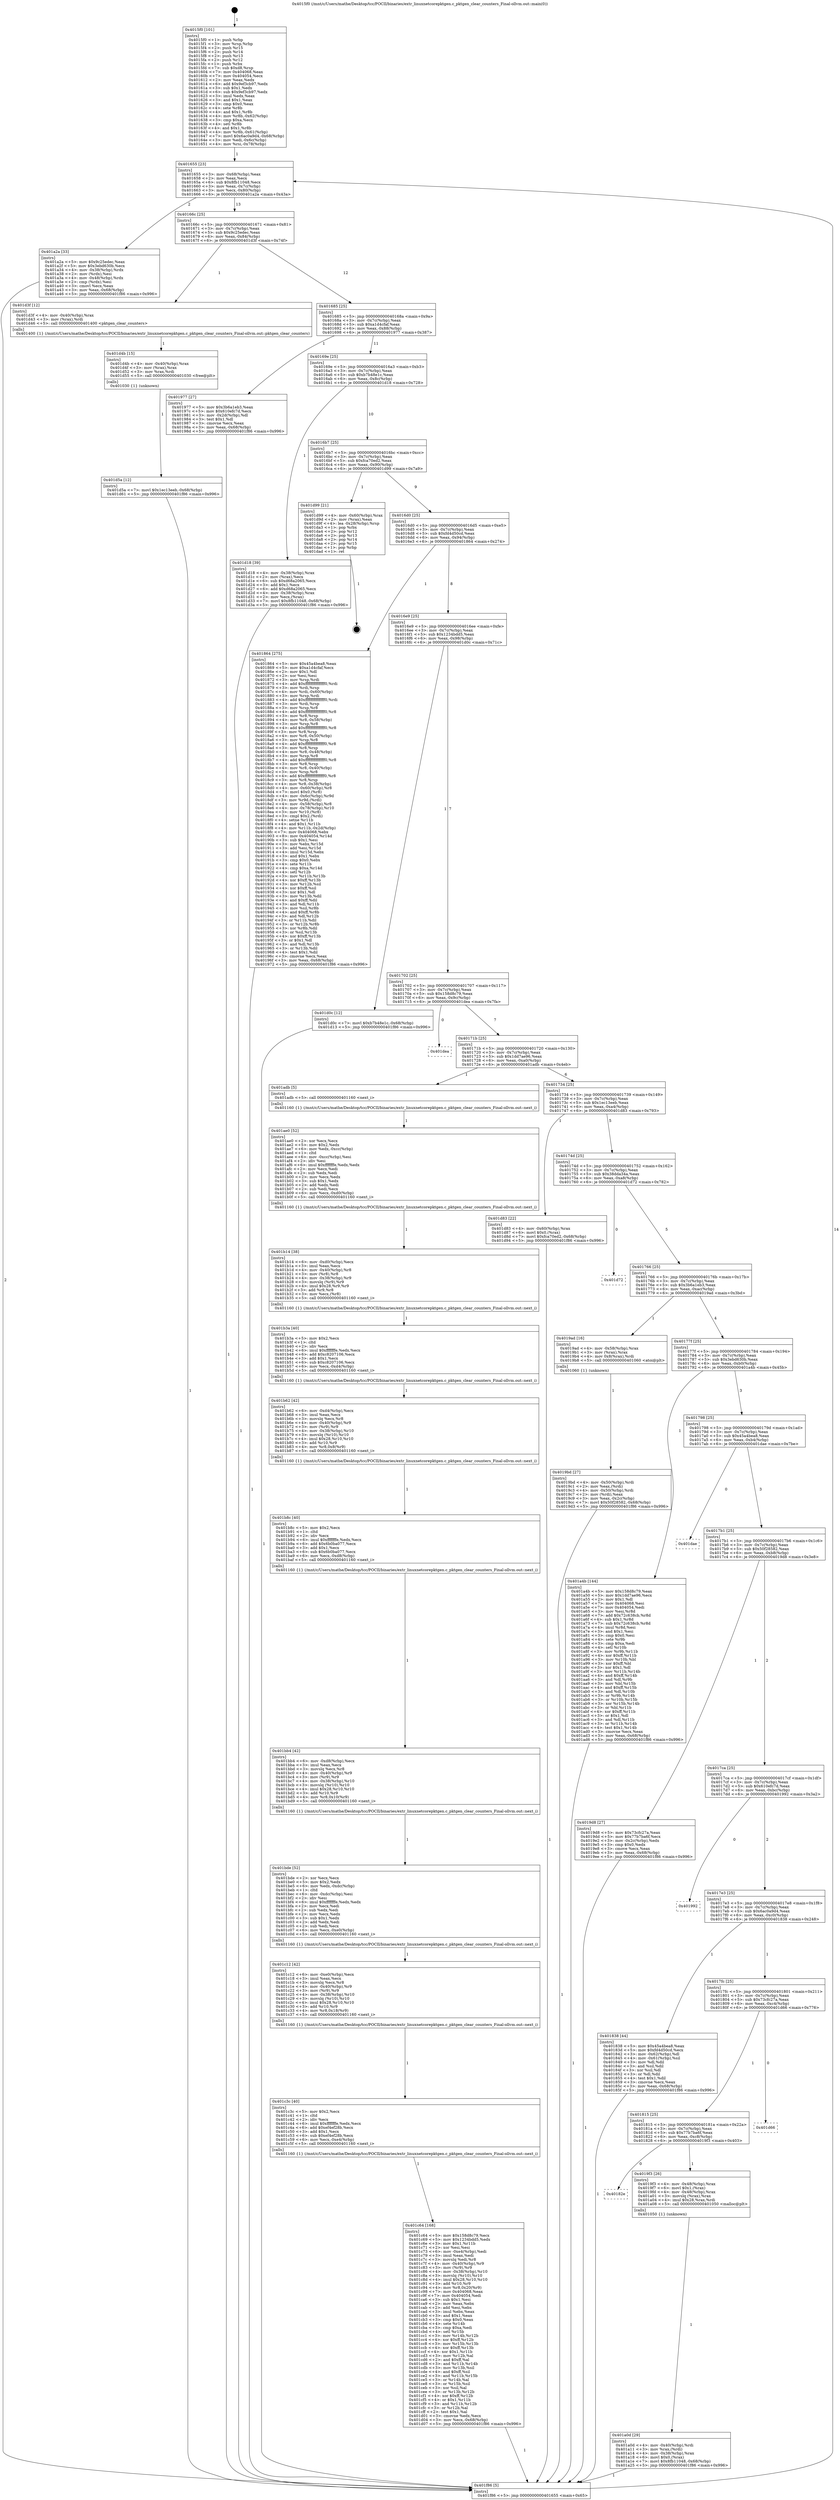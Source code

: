 digraph "0x4015f0" {
  label = "0x4015f0 (/mnt/c/Users/mathe/Desktop/tcc/POCII/binaries/extr_linuxnetcorepktgen.c_pktgen_clear_counters_Final-ollvm.out::main(0))"
  labelloc = "t"
  node[shape=record]

  Entry [label="",width=0.3,height=0.3,shape=circle,fillcolor=black,style=filled]
  "0x401655" [label="{
     0x401655 [23]\l
     | [instrs]\l
     &nbsp;&nbsp;0x401655 \<+3\>: mov -0x68(%rbp),%eax\l
     &nbsp;&nbsp;0x401658 \<+2\>: mov %eax,%ecx\l
     &nbsp;&nbsp;0x40165a \<+6\>: sub $0x8fb11048,%ecx\l
     &nbsp;&nbsp;0x401660 \<+3\>: mov %eax,-0x7c(%rbp)\l
     &nbsp;&nbsp;0x401663 \<+3\>: mov %ecx,-0x80(%rbp)\l
     &nbsp;&nbsp;0x401666 \<+6\>: je 0000000000401a2a \<main+0x43a\>\l
  }"]
  "0x401a2a" [label="{
     0x401a2a [33]\l
     | [instrs]\l
     &nbsp;&nbsp;0x401a2a \<+5\>: mov $0x9c25edec,%eax\l
     &nbsp;&nbsp;0x401a2f \<+5\>: mov $0x3ebd630b,%ecx\l
     &nbsp;&nbsp;0x401a34 \<+4\>: mov -0x38(%rbp),%rdx\l
     &nbsp;&nbsp;0x401a38 \<+2\>: mov (%rdx),%esi\l
     &nbsp;&nbsp;0x401a3a \<+4\>: mov -0x48(%rbp),%rdx\l
     &nbsp;&nbsp;0x401a3e \<+2\>: cmp (%rdx),%esi\l
     &nbsp;&nbsp;0x401a40 \<+3\>: cmovl %ecx,%eax\l
     &nbsp;&nbsp;0x401a43 \<+3\>: mov %eax,-0x68(%rbp)\l
     &nbsp;&nbsp;0x401a46 \<+5\>: jmp 0000000000401f86 \<main+0x996\>\l
  }"]
  "0x40166c" [label="{
     0x40166c [25]\l
     | [instrs]\l
     &nbsp;&nbsp;0x40166c \<+5\>: jmp 0000000000401671 \<main+0x81\>\l
     &nbsp;&nbsp;0x401671 \<+3\>: mov -0x7c(%rbp),%eax\l
     &nbsp;&nbsp;0x401674 \<+5\>: sub $0x9c25edec,%eax\l
     &nbsp;&nbsp;0x401679 \<+6\>: mov %eax,-0x84(%rbp)\l
     &nbsp;&nbsp;0x40167f \<+6\>: je 0000000000401d3f \<main+0x74f\>\l
  }"]
  Exit [label="",width=0.3,height=0.3,shape=circle,fillcolor=black,style=filled,peripheries=2]
  "0x401d3f" [label="{
     0x401d3f [12]\l
     | [instrs]\l
     &nbsp;&nbsp;0x401d3f \<+4\>: mov -0x40(%rbp),%rax\l
     &nbsp;&nbsp;0x401d43 \<+3\>: mov (%rax),%rdi\l
     &nbsp;&nbsp;0x401d46 \<+5\>: call 0000000000401400 \<pktgen_clear_counters\>\l
     | [calls]\l
     &nbsp;&nbsp;0x401400 \{1\} (/mnt/c/Users/mathe/Desktop/tcc/POCII/binaries/extr_linuxnetcorepktgen.c_pktgen_clear_counters_Final-ollvm.out::pktgen_clear_counters)\l
  }"]
  "0x401685" [label="{
     0x401685 [25]\l
     | [instrs]\l
     &nbsp;&nbsp;0x401685 \<+5\>: jmp 000000000040168a \<main+0x9a\>\l
     &nbsp;&nbsp;0x40168a \<+3\>: mov -0x7c(%rbp),%eax\l
     &nbsp;&nbsp;0x40168d \<+5\>: sub $0xa1d4cfaf,%eax\l
     &nbsp;&nbsp;0x401692 \<+6\>: mov %eax,-0x88(%rbp)\l
     &nbsp;&nbsp;0x401698 \<+6\>: je 0000000000401977 \<main+0x387\>\l
  }"]
  "0x401d5a" [label="{
     0x401d5a [12]\l
     | [instrs]\l
     &nbsp;&nbsp;0x401d5a \<+7\>: movl $0x1ec13eeb,-0x68(%rbp)\l
     &nbsp;&nbsp;0x401d61 \<+5\>: jmp 0000000000401f86 \<main+0x996\>\l
  }"]
  "0x401977" [label="{
     0x401977 [27]\l
     | [instrs]\l
     &nbsp;&nbsp;0x401977 \<+5\>: mov $0x3b6a1eb3,%eax\l
     &nbsp;&nbsp;0x40197c \<+5\>: mov $0x610efc7d,%ecx\l
     &nbsp;&nbsp;0x401981 \<+3\>: mov -0x2d(%rbp),%dl\l
     &nbsp;&nbsp;0x401984 \<+3\>: test $0x1,%dl\l
     &nbsp;&nbsp;0x401987 \<+3\>: cmovne %ecx,%eax\l
     &nbsp;&nbsp;0x40198a \<+3\>: mov %eax,-0x68(%rbp)\l
     &nbsp;&nbsp;0x40198d \<+5\>: jmp 0000000000401f86 \<main+0x996\>\l
  }"]
  "0x40169e" [label="{
     0x40169e [25]\l
     | [instrs]\l
     &nbsp;&nbsp;0x40169e \<+5\>: jmp 00000000004016a3 \<main+0xb3\>\l
     &nbsp;&nbsp;0x4016a3 \<+3\>: mov -0x7c(%rbp),%eax\l
     &nbsp;&nbsp;0x4016a6 \<+5\>: sub $0xb7b48e1c,%eax\l
     &nbsp;&nbsp;0x4016ab \<+6\>: mov %eax,-0x8c(%rbp)\l
     &nbsp;&nbsp;0x4016b1 \<+6\>: je 0000000000401d18 \<main+0x728\>\l
  }"]
  "0x401d4b" [label="{
     0x401d4b [15]\l
     | [instrs]\l
     &nbsp;&nbsp;0x401d4b \<+4\>: mov -0x40(%rbp),%rax\l
     &nbsp;&nbsp;0x401d4f \<+3\>: mov (%rax),%rax\l
     &nbsp;&nbsp;0x401d52 \<+3\>: mov %rax,%rdi\l
     &nbsp;&nbsp;0x401d55 \<+5\>: call 0000000000401030 \<free@plt\>\l
     | [calls]\l
     &nbsp;&nbsp;0x401030 \{1\} (unknown)\l
  }"]
  "0x401d18" [label="{
     0x401d18 [39]\l
     | [instrs]\l
     &nbsp;&nbsp;0x401d18 \<+4\>: mov -0x38(%rbp),%rax\l
     &nbsp;&nbsp;0x401d1c \<+2\>: mov (%rax),%ecx\l
     &nbsp;&nbsp;0x401d1e \<+6\>: sub $0xd68a2065,%ecx\l
     &nbsp;&nbsp;0x401d24 \<+3\>: add $0x1,%ecx\l
     &nbsp;&nbsp;0x401d27 \<+6\>: add $0xd68a2065,%ecx\l
     &nbsp;&nbsp;0x401d2d \<+4\>: mov -0x38(%rbp),%rax\l
     &nbsp;&nbsp;0x401d31 \<+2\>: mov %ecx,(%rax)\l
     &nbsp;&nbsp;0x401d33 \<+7\>: movl $0x8fb11048,-0x68(%rbp)\l
     &nbsp;&nbsp;0x401d3a \<+5\>: jmp 0000000000401f86 \<main+0x996\>\l
  }"]
  "0x4016b7" [label="{
     0x4016b7 [25]\l
     | [instrs]\l
     &nbsp;&nbsp;0x4016b7 \<+5\>: jmp 00000000004016bc \<main+0xcc\>\l
     &nbsp;&nbsp;0x4016bc \<+3\>: mov -0x7c(%rbp),%eax\l
     &nbsp;&nbsp;0x4016bf \<+5\>: sub $0xfca70ed2,%eax\l
     &nbsp;&nbsp;0x4016c4 \<+6\>: mov %eax,-0x90(%rbp)\l
     &nbsp;&nbsp;0x4016ca \<+6\>: je 0000000000401d99 \<main+0x7a9\>\l
  }"]
  "0x401c64" [label="{
     0x401c64 [168]\l
     | [instrs]\l
     &nbsp;&nbsp;0x401c64 \<+5\>: mov $0x158d8c79,%ecx\l
     &nbsp;&nbsp;0x401c69 \<+5\>: mov $0x1234bdd5,%edx\l
     &nbsp;&nbsp;0x401c6e \<+3\>: mov $0x1,%r11b\l
     &nbsp;&nbsp;0x401c71 \<+2\>: xor %esi,%esi\l
     &nbsp;&nbsp;0x401c73 \<+6\>: mov -0xe4(%rbp),%edi\l
     &nbsp;&nbsp;0x401c79 \<+3\>: imul %eax,%edi\l
     &nbsp;&nbsp;0x401c7c \<+3\>: movslq %edi,%r8\l
     &nbsp;&nbsp;0x401c7f \<+4\>: mov -0x40(%rbp),%r9\l
     &nbsp;&nbsp;0x401c83 \<+3\>: mov (%r9),%r9\l
     &nbsp;&nbsp;0x401c86 \<+4\>: mov -0x38(%rbp),%r10\l
     &nbsp;&nbsp;0x401c8a \<+3\>: movslq (%r10),%r10\l
     &nbsp;&nbsp;0x401c8d \<+4\>: imul $0x28,%r10,%r10\l
     &nbsp;&nbsp;0x401c91 \<+3\>: add %r10,%r9\l
     &nbsp;&nbsp;0x401c94 \<+4\>: mov %r8,0x20(%r9)\l
     &nbsp;&nbsp;0x401c98 \<+7\>: mov 0x404068,%eax\l
     &nbsp;&nbsp;0x401c9f \<+7\>: mov 0x404054,%edi\l
     &nbsp;&nbsp;0x401ca6 \<+3\>: sub $0x1,%esi\l
     &nbsp;&nbsp;0x401ca9 \<+2\>: mov %eax,%ebx\l
     &nbsp;&nbsp;0x401cab \<+2\>: add %esi,%ebx\l
     &nbsp;&nbsp;0x401cad \<+3\>: imul %ebx,%eax\l
     &nbsp;&nbsp;0x401cb0 \<+3\>: and $0x1,%eax\l
     &nbsp;&nbsp;0x401cb3 \<+3\>: cmp $0x0,%eax\l
     &nbsp;&nbsp;0x401cb6 \<+4\>: sete %r14b\l
     &nbsp;&nbsp;0x401cba \<+3\>: cmp $0xa,%edi\l
     &nbsp;&nbsp;0x401cbd \<+4\>: setl %r15b\l
     &nbsp;&nbsp;0x401cc1 \<+3\>: mov %r14b,%r12b\l
     &nbsp;&nbsp;0x401cc4 \<+4\>: xor $0xff,%r12b\l
     &nbsp;&nbsp;0x401cc8 \<+3\>: mov %r15b,%r13b\l
     &nbsp;&nbsp;0x401ccb \<+4\>: xor $0xff,%r13b\l
     &nbsp;&nbsp;0x401ccf \<+4\>: xor $0x1,%r11b\l
     &nbsp;&nbsp;0x401cd3 \<+3\>: mov %r12b,%al\l
     &nbsp;&nbsp;0x401cd6 \<+2\>: and $0xff,%al\l
     &nbsp;&nbsp;0x401cd8 \<+3\>: and %r11b,%r14b\l
     &nbsp;&nbsp;0x401cdb \<+3\>: mov %r13b,%sil\l
     &nbsp;&nbsp;0x401cde \<+4\>: and $0xff,%sil\l
     &nbsp;&nbsp;0x401ce2 \<+3\>: and %r11b,%r15b\l
     &nbsp;&nbsp;0x401ce5 \<+3\>: or %r14b,%al\l
     &nbsp;&nbsp;0x401ce8 \<+3\>: or %r15b,%sil\l
     &nbsp;&nbsp;0x401ceb \<+3\>: xor %sil,%al\l
     &nbsp;&nbsp;0x401cee \<+3\>: or %r13b,%r12b\l
     &nbsp;&nbsp;0x401cf1 \<+4\>: xor $0xff,%r12b\l
     &nbsp;&nbsp;0x401cf5 \<+4\>: or $0x1,%r11b\l
     &nbsp;&nbsp;0x401cf9 \<+3\>: and %r11b,%r12b\l
     &nbsp;&nbsp;0x401cfc \<+3\>: or %r12b,%al\l
     &nbsp;&nbsp;0x401cff \<+2\>: test $0x1,%al\l
     &nbsp;&nbsp;0x401d01 \<+3\>: cmovne %edx,%ecx\l
     &nbsp;&nbsp;0x401d04 \<+3\>: mov %ecx,-0x68(%rbp)\l
     &nbsp;&nbsp;0x401d07 \<+5\>: jmp 0000000000401f86 \<main+0x996\>\l
  }"]
  "0x401d99" [label="{
     0x401d99 [21]\l
     | [instrs]\l
     &nbsp;&nbsp;0x401d99 \<+4\>: mov -0x60(%rbp),%rax\l
     &nbsp;&nbsp;0x401d9d \<+2\>: mov (%rax),%eax\l
     &nbsp;&nbsp;0x401d9f \<+4\>: lea -0x28(%rbp),%rsp\l
     &nbsp;&nbsp;0x401da3 \<+1\>: pop %rbx\l
     &nbsp;&nbsp;0x401da4 \<+2\>: pop %r12\l
     &nbsp;&nbsp;0x401da6 \<+2\>: pop %r13\l
     &nbsp;&nbsp;0x401da8 \<+2\>: pop %r14\l
     &nbsp;&nbsp;0x401daa \<+2\>: pop %r15\l
     &nbsp;&nbsp;0x401dac \<+1\>: pop %rbp\l
     &nbsp;&nbsp;0x401dad \<+1\>: ret\l
  }"]
  "0x4016d0" [label="{
     0x4016d0 [25]\l
     | [instrs]\l
     &nbsp;&nbsp;0x4016d0 \<+5\>: jmp 00000000004016d5 \<main+0xe5\>\l
     &nbsp;&nbsp;0x4016d5 \<+3\>: mov -0x7c(%rbp),%eax\l
     &nbsp;&nbsp;0x4016d8 \<+5\>: sub $0xfd4d50cd,%eax\l
     &nbsp;&nbsp;0x4016dd \<+6\>: mov %eax,-0x94(%rbp)\l
     &nbsp;&nbsp;0x4016e3 \<+6\>: je 0000000000401864 \<main+0x274\>\l
  }"]
  "0x401c3c" [label="{
     0x401c3c [40]\l
     | [instrs]\l
     &nbsp;&nbsp;0x401c3c \<+5\>: mov $0x2,%ecx\l
     &nbsp;&nbsp;0x401c41 \<+1\>: cltd\l
     &nbsp;&nbsp;0x401c42 \<+2\>: idiv %ecx\l
     &nbsp;&nbsp;0x401c44 \<+6\>: imul $0xfffffffe,%edx,%ecx\l
     &nbsp;&nbsp;0x401c4a \<+6\>: add $0xef4ef28b,%ecx\l
     &nbsp;&nbsp;0x401c50 \<+3\>: add $0x1,%ecx\l
     &nbsp;&nbsp;0x401c53 \<+6\>: sub $0xef4ef28b,%ecx\l
     &nbsp;&nbsp;0x401c59 \<+6\>: mov %ecx,-0xe4(%rbp)\l
     &nbsp;&nbsp;0x401c5f \<+5\>: call 0000000000401160 \<next_i\>\l
     | [calls]\l
     &nbsp;&nbsp;0x401160 \{1\} (/mnt/c/Users/mathe/Desktop/tcc/POCII/binaries/extr_linuxnetcorepktgen.c_pktgen_clear_counters_Final-ollvm.out::next_i)\l
  }"]
  "0x401864" [label="{
     0x401864 [275]\l
     | [instrs]\l
     &nbsp;&nbsp;0x401864 \<+5\>: mov $0x45a4bea8,%eax\l
     &nbsp;&nbsp;0x401869 \<+5\>: mov $0xa1d4cfaf,%ecx\l
     &nbsp;&nbsp;0x40186e \<+2\>: mov $0x1,%dl\l
     &nbsp;&nbsp;0x401870 \<+2\>: xor %esi,%esi\l
     &nbsp;&nbsp;0x401872 \<+3\>: mov %rsp,%rdi\l
     &nbsp;&nbsp;0x401875 \<+4\>: add $0xfffffffffffffff0,%rdi\l
     &nbsp;&nbsp;0x401879 \<+3\>: mov %rdi,%rsp\l
     &nbsp;&nbsp;0x40187c \<+4\>: mov %rdi,-0x60(%rbp)\l
     &nbsp;&nbsp;0x401880 \<+3\>: mov %rsp,%rdi\l
     &nbsp;&nbsp;0x401883 \<+4\>: add $0xfffffffffffffff0,%rdi\l
     &nbsp;&nbsp;0x401887 \<+3\>: mov %rdi,%rsp\l
     &nbsp;&nbsp;0x40188a \<+3\>: mov %rsp,%r8\l
     &nbsp;&nbsp;0x40188d \<+4\>: add $0xfffffffffffffff0,%r8\l
     &nbsp;&nbsp;0x401891 \<+3\>: mov %r8,%rsp\l
     &nbsp;&nbsp;0x401894 \<+4\>: mov %r8,-0x58(%rbp)\l
     &nbsp;&nbsp;0x401898 \<+3\>: mov %rsp,%r8\l
     &nbsp;&nbsp;0x40189b \<+4\>: add $0xfffffffffffffff0,%r8\l
     &nbsp;&nbsp;0x40189f \<+3\>: mov %r8,%rsp\l
     &nbsp;&nbsp;0x4018a2 \<+4\>: mov %r8,-0x50(%rbp)\l
     &nbsp;&nbsp;0x4018a6 \<+3\>: mov %rsp,%r8\l
     &nbsp;&nbsp;0x4018a9 \<+4\>: add $0xfffffffffffffff0,%r8\l
     &nbsp;&nbsp;0x4018ad \<+3\>: mov %r8,%rsp\l
     &nbsp;&nbsp;0x4018b0 \<+4\>: mov %r8,-0x48(%rbp)\l
     &nbsp;&nbsp;0x4018b4 \<+3\>: mov %rsp,%r8\l
     &nbsp;&nbsp;0x4018b7 \<+4\>: add $0xfffffffffffffff0,%r8\l
     &nbsp;&nbsp;0x4018bb \<+3\>: mov %r8,%rsp\l
     &nbsp;&nbsp;0x4018be \<+4\>: mov %r8,-0x40(%rbp)\l
     &nbsp;&nbsp;0x4018c2 \<+3\>: mov %rsp,%r8\l
     &nbsp;&nbsp;0x4018c5 \<+4\>: add $0xfffffffffffffff0,%r8\l
     &nbsp;&nbsp;0x4018c9 \<+3\>: mov %r8,%rsp\l
     &nbsp;&nbsp;0x4018cc \<+4\>: mov %r8,-0x38(%rbp)\l
     &nbsp;&nbsp;0x4018d0 \<+4\>: mov -0x60(%rbp),%r8\l
     &nbsp;&nbsp;0x4018d4 \<+7\>: movl $0x0,(%r8)\l
     &nbsp;&nbsp;0x4018db \<+4\>: mov -0x6c(%rbp),%r9d\l
     &nbsp;&nbsp;0x4018df \<+3\>: mov %r9d,(%rdi)\l
     &nbsp;&nbsp;0x4018e2 \<+4\>: mov -0x58(%rbp),%r8\l
     &nbsp;&nbsp;0x4018e6 \<+4\>: mov -0x78(%rbp),%r10\l
     &nbsp;&nbsp;0x4018ea \<+3\>: mov %r10,(%r8)\l
     &nbsp;&nbsp;0x4018ed \<+3\>: cmpl $0x2,(%rdi)\l
     &nbsp;&nbsp;0x4018f0 \<+4\>: setne %r11b\l
     &nbsp;&nbsp;0x4018f4 \<+4\>: and $0x1,%r11b\l
     &nbsp;&nbsp;0x4018f8 \<+4\>: mov %r11b,-0x2d(%rbp)\l
     &nbsp;&nbsp;0x4018fc \<+7\>: mov 0x404068,%ebx\l
     &nbsp;&nbsp;0x401903 \<+8\>: mov 0x404054,%r14d\l
     &nbsp;&nbsp;0x40190b \<+3\>: sub $0x1,%esi\l
     &nbsp;&nbsp;0x40190e \<+3\>: mov %ebx,%r15d\l
     &nbsp;&nbsp;0x401911 \<+3\>: add %esi,%r15d\l
     &nbsp;&nbsp;0x401914 \<+4\>: imul %r15d,%ebx\l
     &nbsp;&nbsp;0x401918 \<+3\>: and $0x1,%ebx\l
     &nbsp;&nbsp;0x40191b \<+3\>: cmp $0x0,%ebx\l
     &nbsp;&nbsp;0x40191e \<+4\>: sete %r11b\l
     &nbsp;&nbsp;0x401922 \<+4\>: cmp $0xa,%r14d\l
     &nbsp;&nbsp;0x401926 \<+4\>: setl %r12b\l
     &nbsp;&nbsp;0x40192a \<+3\>: mov %r11b,%r13b\l
     &nbsp;&nbsp;0x40192d \<+4\>: xor $0xff,%r13b\l
     &nbsp;&nbsp;0x401931 \<+3\>: mov %r12b,%sil\l
     &nbsp;&nbsp;0x401934 \<+4\>: xor $0xff,%sil\l
     &nbsp;&nbsp;0x401938 \<+3\>: xor $0x1,%dl\l
     &nbsp;&nbsp;0x40193b \<+3\>: mov %r13b,%dil\l
     &nbsp;&nbsp;0x40193e \<+4\>: and $0xff,%dil\l
     &nbsp;&nbsp;0x401942 \<+3\>: and %dl,%r11b\l
     &nbsp;&nbsp;0x401945 \<+3\>: mov %sil,%r8b\l
     &nbsp;&nbsp;0x401948 \<+4\>: and $0xff,%r8b\l
     &nbsp;&nbsp;0x40194c \<+3\>: and %dl,%r12b\l
     &nbsp;&nbsp;0x40194f \<+3\>: or %r11b,%dil\l
     &nbsp;&nbsp;0x401952 \<+3\>: or %r12b,%r8b\l
     &nbsp;&nbsp;0x401955 \<+3\>: xor %r8b,%dil\l
     &nbsp;&nbsp;0x401958 \<+3\>: or %sil,%r13b\l
     &nbsp;&nbsp;0x40195b \<+4\>: xor $0xff,%r13b\l
     &nbsp;&nbsp;0x40195f \<+3\>: or $0x1,%dl\l
     &nbsp;&nbsp;0x401962 \<+3\>: and %dl,%r13b\l
     &nbsp;&nbsp;0x401965 \<+3\>: or %r13b,%dil\l
     &nbsp;&nbsp;0x401968 \<+4\>: test $0x1,%dil\l
     &nbsp;&nbsp;0x40196c \<+3\>: cmovne %ecx,%eax\l
     &nbsp;&nbsp;0x40196f \<+3\>: mov %eax,-0x68(%rbp)\l
     &nbsp;&nbsp;0x401972 \<+5\>: jmp 0000000000401f86 \<main+0x996\>\l
  }"]
  "0x4016e9" [label="{
     0x4016e9 [25]\l
     | [instrs]\l
     &nbsp;&nbsp;0x4016e9 \<+5\>: jmp 00000000004016ee \<main+0xfe\>\l
     &nbsp;&nbsp;0x4016ee \<+3\>: mov -0x7c(%rbp),%eax\l
     &nbsp;&nbsp;0x4016f1 \<+5\>: sub $0x1234bdd5,%eax\l
     &nbsp;&nbsp;0x4016f6 \<+6\>: mov %eax,-0x98(%rbp)\l
     &nbsp;&nbsp;0x4016fc \<+6\>: je 0000000000401d0c \<main+0x71c\>\l
  }"]
  "0x401c12" [label="{
     0x401c12 [42]\l
     | [instrs]\l
     &nbsp;&nbsp;0x401c12 \<+6\>: mov -0xe0(%rbp),%ecx\l
     &nbsp;&nbsp;0x401c18 \<+3\>: imul %eax,%ecx\l
     &nbsp;&nbsp;0x401c1b \<+3\>: movslq %ecx,%r8\l
     &nbsp;&nbsp;0x401c1e \<+4\>: mov -0x40(%rbp),%r9\l
     &nbsp;&nbsp;0x401c22 \<+3\>: mov (%r9),%r9\l
     &nbsp;&nbsp;0x401c25 \<+4\>: mov -0x38(%rbp),%r10\l
     &nbsp;&nbsp;0x401c29 \<+3\>: movslq (%r10),%r10\l
     &nbsp;&nbsp;0x401c2c \<+4\>: imul $0x28,%r10,%r10\l
     &nbsp;&nbsp;0x401c30 \<+3\>: add %r10,%r9\l
     &nbsp;&nbsp;0x401c33 \<+4\>: mov %r8,0x18(%r9)\l
     &nbsp;&nbsp;0x401c37 \<+5\>: call 0000000000401160 \<next_i\>\l
     | [calls]\l
     &nbsp;&nbsp;0x401160 \{1\} (/mnt/c/Users/mathe/Desktop/tcc/POCII/binaries/extr_linuxnetcorepktgen.c_pktgen_clear_counters_Final-ollvm.out::next_i)\l
  }"]
  "0x401d0c" [label="{
     0x401d0c [12]\l
     | [instrs]\l
     &nbsp;&nbsp;0x401d0c \<+7\>: movl $0xb7b48e1c,-0x68(%rbp)\l
     &nbsp;&nbsp;0x401d13 \<+5\>: jmp 0000000000401f86 \<main+0x996\>\l
  }"]
  "0x401702" [label="{
     0x401702 [25]\l
     | [instrs]\l
     &nbsp;&nbsp;0x401702 \<+5\>: jmp 0000000000401707 \<main+0x117\>\l
     &nbsp;&nbsp;0x401707 \<+3\>: mov -0x7c(%rbp),%eax\l
     &nbsp;&nbsp;0x40170a \<+5\>: sub $0x158d8c79,%eax\l
     &nbsp;&nbsp;0x40170f \<+6\>: mov %eax,-0x9c(%rbp)\l
     &nbsp;&nbsp;0x401715 \<+6\>: je 0000000000401dea \<main+0x7fa\>\l
  }"]
  "0x401bde" [label="{
     0x401bde [52]\l
     | [instrs]\l
     &nbsp;&nbsp;0x401bde \<+2\>: xor %ecx,%ecx\l
     &nbsp;&nbsp;0x401be0 \<+5\>: mov $0x2,%edx\l
     &nbsp;&nbsp;0x401be5 \<+6\>: mov %edx,-0xdc(%rbp)\l
     &nbsp;&nbsp;0x401beb \<+1\>: cltd\l
     &nbsp;&nbsp;0x401bec \<+6\>: mov -0xdc(%rbp),%esi\l
     &nbsp;&nbsp;0x401bf2 \<+2\>: idiv %esi\l
     &nbsp;&nbsp;0x401bf4 \<+6\>: imul $0xfffffffe,%edx,%edx\l
     &nbsp;&nbsp;0x401bfa \<+2\>: mov %ecx,%edi\l
     &nbsp;&nbsp;0x401bfc \<+2\>: sub %edx,%edi\l
     &nbsp;&nbsp;0x401bfe \<+2\>: mov %ecx,%edx\l
     &nbsp;&nbsp;0x401c00 \<+3\>: sub $0x1,%edx\l
     &nbsp;&nbsp;0x401c03 \<+2\>: add %edx,%edi\l
     &nbsp;&nbsp;0x401c05 \<+2\>: sub %edi,%ecx\l
     &nbsp;&nbsp;0x401c07 \<+6\>: mov %ecx,-0xe0(%rbp)\l
     &nbsp;&nbsp;0x401c0d \<+5\>: call 0000000000401160 \<next_i\>\l
     | [calls]\l
     &nbsp;&nbsp;0x401160 \{1\} (/mnt/c/Users/mathe/Desktop/tcc/POCII/binaries/extr_linuxnetcorepktgen.c_pktgen_clear_counters_Final-ollvm.out::next_i)\l
  }"]
  "0x401dea" [label="{
     0x401dea\l
  }", style=dashed]
  "0x40171b" [label="{
     0x40171b [25]\l
     | [instrs]\l
     &nbsp;&nbsp;0x40171b \<+5\>: jmp 0000000000401720 \<main+0x130\>\l
     &nbsp;&nbsp;0x401720 \<+3\>: mov -0x7c(%rbp),%eax\l
     &nbsp;&nbsp;0x401723 \<+5\>: sub $0x1dd7ae96,%eax\l
     &nbsp;&nbsp;0x401728 \<+6\>: mov %eax,-0xa0(%rbp)\l
     &nbsp;&nbsp;0x40172e \<+6\>: je 0000000000401adb \<main+0x4eb\>\l
  }"]
  "0x401bb4" [label="{
     0x401bb4 [42]\l
     | [instrs]\l
     &nbsp;&nbsp;0x401bb4 \<+6\>: mov -0xd8(%rbp),%ecx\l
     &nbsp;&nbsp;0x401bba \<+3\>: imul %eax,%ecx\l
     &nbsp;&nbsp;0x401bbd \<+3\>: movslq %ecx,%r8\l
     &nbsp;&nbsp;0x401bc0 \<+4\>: mov -0x40(%rbp),%r9\l
     &nbsp;&nbsp;0x401bc4 \<+3\>: mov (%r9),%r9\l
     &nbsp;&nbsp;0x401bc7 \<+4\>: mov -0x38(%rbp),%r10\l
     &nbsp;&nbsp;0x401bcb \<+3\>: movslq (%r10),%r10\l
     &nbsp;&nbsp;0x401bce \<+4\>: imul $0x28,%r10,%r10\l
     &nbsp;&nbsp;0x401bd2 \<+3\>: add %r10,%r9\l
     &nbsp;&nbsp;0x401bd5 \<+4\>: mov %r8,0x10(%r9)\l
     &nbsp;&nbsp;0x401bd9 \<+5\>: call 0000000000401160 \<next_i\>\l
     | [calls]\l
     &nbsp;&nbsp;0x401160 \{1\} (/mnt/c/Users/mathe/Desktop/tcc/POCII/binaries/extr_linuxnetcorepktgen.c_pktgen_clear_counters_Final-ollvm.out::next_i)\l
  }"]
  "0x401adb" [label="{
     0x401adb [5]\l
     | [instrs]\l
     &nbsp;&nbsp;0x401adb \<+5\>: call 0000000000401160 \<next_i\>\l
     | [calls]\l
     &nbsp;&nbsp;0x401160 \{1\} (/mnt/c/Users/mathe/Desktop/tcc/POCII/binaries/extr_linuxnetcorepktgen.c_pktgen_clear_counters_Final-ollvm.out::next_i)\l
  }"]
  "0x401734" [label="{
     0x401734 [25]\l
     | [instrs]\l
     &nbsp;&nbsp;0x401734 \<+5\>: jmp 0000000000401739 \<main+0x149\>\l
     &nbsp;&nbsp;0x401739 \<+3\>: mov -0x7c(%rbp),%eax\l
     &nbsp;&nbsp;0x40173c \<+5\>: sub $0x1ec13eeb,%eax\l
     &nbsp;&nbsp;0x401741 \<+6\>: mov %eax,-0xa4(%rbp)\l
     &nbsp;&nbsp;0x401747 \<+6\>: je 0000000000401d83 \<main+0x793\>\l
  }"]
  "0x401b8c" [label="{
     0x401b8c [40]\l
     | [instrs]\l
     &nbsp;&nbsp;0x401b8c \<+5\>: mov $0x2,%ecx\l
     &nbsp;&nbsp;0x401b91 \<+1\>: cltd\l
     &nbsp;&nbsp;0x401b92 \<+2\>: idiv %ecx\l
     &nbsp;&nbsp;0x401b94 \<+6\>: imul $0xfffffffe,%edx,%ecx\l
     &nbsp;&nbsp;0x401b9a \<+6\>: add $0x6b0ba077,%ecx\l
     &nbsp;&nbsp;0x401ba0 \<+3\>: add $0x1,%ecx\l
     &nbsp;&nbsp;0x401ba3 \<+6\>: sub $0x6b0ba077,%ecx\l
     &nbsp;&nbsp;0x401ba9 \<+6\>: mov %ecx,-0xd8(%rbp)\l
     &nbsp;&nbsp;0x401baf \<+5\>: call 0000000000401160 \<next_i\>\l
     | [calls]\l
     &nbsp;&nbsp;0x401160 \{1\} (/mnt/c/Users/mathe/Desktop/tcc/POCII/binaries/extr_linuxnetcorepktgen.c_pktgen_clear_counters_Final-ollvm.out::next_i)\l
  }"]
  "0x401d83" [label="{
     0x401d83 [22]\l
     | [instrs]\l
     &nbsp;&nbsp;0x401d83 \<+4\>: mov -0x60(%rbp),%rax\l
     &nbsp;&nbsp;0x401d87 \<+6\>: movl $0x0,(%rax)\l
     &nbsp;&nbsp;0x401d8d \<+7\>: movl $0xfca70ed2,-0x68(%rbp)\l
     &nbsp;&nbsp;0x401d94 \<+5\>: jmp 0000000000401f86 \<main+0x996\>\l
  }"]
  "0x40174d" [label="{
     0x40174d [25]\l
     | [instrs]\l
     &nbsp;&nbsp;0x40174d \<+5\>: jmp 0000000000401752 \<main+0x162\>\l
     &nbsp;&nbsp;0x401752 \<+3\>: mov -0x7c(%rbp),%eax\l
     &nbsp;&nbsp;0x401755 \<+5\>: sub $0x38dda34a,%eax\l
     &nbsp;&nbsp;0x40175a \<+6\>: mov %eax,-0xa8(%rbp)\l
     &nbsp;&nbsp;0x401760 \<+6\>: je 0000000000401d72 \<main+0x782\>\l
  }"]
  "0x401b62" [label="{
     0x401b62 [42]\l
     | [instrs]\l
     &nbsp;&nbsp;0x401b62 \<+6\>: mov -0xd4(%rbp),%ecx\l
     &nbsp;&nbsp;0x401b68 \<+3\>: imul %eax,%ecx\l
     &nbsp;&nbsp;0x401b6b \<+3\>: movslq %ecx,%r8\l
     &nbsp;&nbsp;0x401b6e \<+4\>: mov -0x40(%rbp),%r9\l
     &nbsp;&nbsp;0x401b72 \<+3\>: mov (%r9),%r9\l
     &nbsp;&nbsp;0x401b75 \<+4\>: mov -0x38(%rbp),%r10\l
     &nbsp;&nbsp;0x401b79 \<+3\>: movslq (%r10),%r10\l
     &nbsp;&nbsp;0x401b7c \<+4\>: imul $0x28,%r10,%r10\l
     &nbsp;&nbsp;0x401b80 \<+3\>: add %r10,%r9\l
     &nbsp;&nbsp;0x401b83 \<+4\>: mov %r8,0x8(%r9)\l
     &nbsp;&nbsp;0x401b87 \<+5\>: call 0000000000401160 \<next_i\>\l
     | [calls]\l
     &nbsp;&nbsp;0x401160 \{1\} (/mnt/c/Users/mathe/Desktop/tcc/POCII/binaries/extr_linuxnetcorepktgen.c_pktgen_clear_counters_Final-ollvm.out::next_i)\l
  }"]
  "0x401d72" [label="{
     0x401d72\l
  }", style=dashed]
  "0x401766" [label="{
     0x401766 [25]\l
     | [instrs]\l
     &nbsp;&nbsp;0x401766 \<+5\>: jmp 000000000040176b \<main+0x17b\>\l
     &nbsp;&nbsp;0x40176b \<+3\>: mov -0x7c(%rbp),%eax\l
     &nbsp;&nbsp;0x40176e \<+5\>: sub $0x3b6a1eb3,%eax\l
     &nbsp;&nbsp;0x401773 \<+6\>: mov %eax,-0xac(%rbp)\l
     &nbsp;&nbsp;0x401779 \<+6\>: je 00000000004019ad \<main+0x3bd\>\l
  }"]
  "0x401b3a" [label="{
     0x401b3a [40]\l
     | [instrs]\l
     &nbsp;&nbsp;0x401b3a \<+5\>: mov $0x2,%ecx\l
     &nbsp;&nbsp;0x401b3f \<+1\>: cltd\l
     &nbsp;&nbsp;0x401b40 \<+2\>: idiv %ecx\l
     &nbsp;&nbsp;0x401b42 \<+6\>: imul $0xfffffffe,%edx,%ecx\l
     &nbsp;&nbsp;0x401b48 \<+6\>: add $0xc8207106,%ecx\l
     &nbsp;&nbsp;0x401b4e \<+3\>: add $0x1,%ecx\l
     &nbsp;&nbsp;0x401b51 \<+6\>: sub $0xc8207106,%ecx\l
     &nbsp;&nbsp;0x401b57 \<+6\>: mov %ecx,-0xd4(%rbp)\l
     &nbsp;&nbsp;0x401b5d \<+5\>: call 0000000000401160 \<next_i\>\l
     | [calls]\l
     &nbsp;&nbsp;0x401160 \{1\} (/mnt/c/Users/mathe/Desktop/tcc/POCII/binaries/extr_linuxnetcorepktgen.c_pktgen_clear_counters_Final-ollvm.out::next_i)\l
  }"]
  "0x4019ad" [label="{
     0x4019ad [16]\l
     | [instrs]\l
     &nbsp;&nbsp;0x4019ad \<+4\>: mov -0x58(%rbp),%rax\l
     &nbsp;&nbsp;0x4019b1 \<+3\>: mov (%rax),%rax\l
     &nbsp;&nbsp;0x4019b4 \<+4\>: mov 0x8(%rax),%rdi\l
     &nbsp;&nbsp;0x4019b8 \<+5\>: call 0000000000401060 \<atoi@plt\>\l
     | [calls]\l
     &nbsp;&nbsp;0x401060 \{1\} (unknown)\l
  }"]
  "0x40177f" [label="{
     0x40177f [25]\l
     | [instrs]\l
     &nbsp;&nbsp;0x40177f \<+5\>: jmp 0000000000401784 \<main+0x194\>\l
     &nbsp;&nbsp;0x401784 \<+3\>: mov -0x7c(%rbp),%eax\l
     &nbsp;&nbsp;0x401787 \<+5\>: sub $0x3ebd630b,%eax\l
     &nbsp;&nbsp;0x40178c \<+6\>: mov %eax,-0xb0(%rbp)\l
     &nbsp;&nbsp;0x401792 \<+6\>: je 0000000000401a4b \<main+0x45b\>\l
  }"]
  "0x401b14" [label="{
     0x401b14 [38]\l
     | [instrs]\l
     &nbsp;&nbsp;0x401b14 \<+6\>: mov -0xd0(%rbp),%ecx\l
     &nbsp;&nbsp;0x401b1a \<+3\>: imul %eax,%ecx\l
     &nbsp;&nbsp;0x401b1d \<+4\>: mov -0x40(%rbp),%r8\l
     &nbsp;&nbsp;0x401b21 \<+3\>: mov (%r8),%r8\l
     &nbsp;&nbsp;0x401b24 \<+4\>: mov -0x38(%rbp),%r9\l
     &nbsp;&nbsp;0x401b28 \<+3\>: movslq (%r9),%r9\l
     &nbsp;&nbsp;0x401b2b \<+4\>: imul $0x28,%r9,%r9\l
     &nbsp;&nbsp;0x401b2f \<+3\>: add %r9,%r8\l
     &nbsp;&nbsp;0x401b32 \<+3\>: mov %ecx,(%r8)\l
     &nbsp;&nbsp;0x401b35 \<+5\>: call 0000000000401160 \<next_i\>\l
     | [calls]\l
     &nbsp;&nbsp;0x401160 \{1\} (/mnt/c/Users/mathe/Desktop/tcc/POCII/binaries/extr_linuxnetcorepktgen.c_pktgen_clear_counters_Final-ollvm.out::next_i)\l
  }"]
  "0x401a4b" [label="{
     0x401a4b [144]\l
     | [instrs]\l
     &nbsp;&nbsp;0x401a4b \<+5\>: mov $0x158d8c79,%eax\l
     &nbsp;&nbsp;0x401a50 \<+5\>: mov $0x1dd7ae96,%ecx\l
     &nbsp;&nbsp;0x401a55 \<+2\>: mov $0x1,%dl\l
     &nbsp;&nbsp;0x401a57 \<+7\>: mov 0x404068,%esi\l
     &nbsp;&nbsp;0x401a5e \<+7\>: mov 0x404054,%edi\l
     &nbsp;&nbsp;0x401a65 \<+3\>: mov %esi,%r8d\l
     &nbsp;&nbsp;0x401a68 \<+7\>: add $0x72c638cb,%r8d\l
     &nbsp;&nbsp;0x401a6f \<+4\>: sub $0x1,%r8d\l
     &nbsp;&nbsp;0x401a73 \<+7\>: sub $0x72c638cb,%r8d\l
     &nbsp;&nbsp;0x401a7a \<+4\>: imul %r8d,%esi\l
     &nbsp;&nbsp;0x401a7e \<+3\>: and $0x1,%esi\l
     &nbsp;&nbsp;0x401a81 \<+3\>: cmp $0x0,%esi\l
     &nbsp;&nbsp;0x401a84 \<+4\>: sete %r9b\l
     &nbsp;&nbsp;0x401a88 \<+3\>: cmp $0xa,%edi\l
     &nbsp;&nbsp;0x401a8b \<+4\>: setl %r10b\l
     &nbsp;&nbsp;0x401a8f \<+3\>: mov %r9b,%r11b\l
     &nbsp;&nbsp;0x401a92 \<+4\>: xor $0xff,%r11b\l
     &nbsp;&nbsp;0x401a96 \<+3\>: mov %r10b,%bl\l
     &nbsp;&nbsp;0x401a99 \<+3\>: xor $0xff,%bl\l
     &nbsp;&nbsp;0x401a9c \<+3\>: xor $0x1,%dl\l
     &nbsp;&nbsp;0x401a9f \<+3\>: mov %r11b,%r14b\l
     &nbsp;&nbsp;0x401aa2 \<+4\>: and $0xff,%r14b\l
     &nbsp;&nbsp;0x401aa6 \<+3\>: and %dl,%r9b\l
     &nbsp;&nbsp;0x401aa9 \<+3\>: mov %bl,%r15b\l
     &nbsp;&nbsp;0x401aac \<+4\>: and $0xff,%r15b\l
     &nbsp;&nbsp;0x401ab0 \<+3\>: and %dl,%r10b\l
     &nbsp;&nbsp;0x401ab3 \<+3\>: or %r9b,%r14b\l
     &nbsp;&nbsp;0x401ab6 \<+3\>: or %r10b,%r15b\l
     &nbsp;&nbsp;0x401ab9 \<+3\>: xor %r15b,%r14b\l
     &nbsp;&nbsp;0x401abc \<+3\>: or %bl,%r11b\l
     &nbsp;&nbsp;0x401abf \<+4\>: xor $0xff,%r11b\l
     &nbsp;&nbsp;0x401ac3 \<+3\>: or $0x1,%dl\l
     &nbsp;&nbsp;0x401ac6 \<+3\>: and %dl,%r11b\l
     &nbsp;&nbsp;0x401ac9 \<+3\>: or %r11b,%r14b\l
     &nbsp;&nbsp;0x401acc \<+4\>: test $0x1,%r14b\l
     &nbsp;&nbsp;0x401ad0 \<+3\>: cmovne %ecx,%eax\l
     &nbsp;&nbsp;0x401ad3 \<+3\>: mov %eax,-0x68(%rbp)\l
     &nbsp;&nbsp;0x401ad6 \<+5\>: jmp 0000000000401f86 \<main+0x996\>\l
  }"]
  "0x401798" [label="{
     0x401798 [25]\l
     | [instrs]\l
     &nbsp;&nbsp;0x401798 \<+5\>: jmp 000000000040179d \<main+0x1ad\>\l
     &nbsp;&nbsp;0x40179d \<+3\>: mov -0x7c(%rbp),%eax\l
     &nbsp;&nbsp;0x4017a0 \<+5\>: sub $0x45a4bea8,%eax\l
     &nbsp;&nbsp;0x4017a5 \<+6\>: mov %eax,-0xb4(%rbp)\l
     &nbsp;&nbsp;0x4017ab \<+6\>: je 0000000000401dae \<main+0x7be\>\l
  }"]
  "0x401ae0" [label="{
     0x401ae0 [52]\l
     | [instrs]\l
     &nbsp;&nbsp;0x401ae0 \<+2\>: xor %ecx,%ecx\l
     &nbsp;&nbsp;0x401ae2 \<+5\>: mov $0x2,%edx\l
     &nbsp;&nbsp;0x401ae7 \<+6\>: mov %edx,-0xcc(%rbp)\l
     &nbsp;&nbsp;0x401aed \<+1\>: cltd\l
     &nbsp;&nbsp;0x401aee \<+6\>: mov -0xcc(%rbp),%esi\l
     &nbsp;&nbsp;0x401af4 \<+2\>: idiv %esi\l
     &nbsp;&nbsp;0x401af6 \<+6\>: imul $0xfffffffe,%edx,%edx\l
     &nbsp;&nbsp;0x401afc \<+2\>: mov %ecx,%edi\l
     &nbsp;&nbsp;0x401afe \<+2\>: sub %edx,%edi\l
     &nbsp;&nbsp;0x401b00 \<+2\>: mov %ecx,%edx\l
     &nbsp;&nbsp;0x401b02 \<+3\>: sub $0x1,%edx\l
     &nbsp;&nbsp;0x401b05 \<+2\>: add %edx,%edi\l
     &nbsp;&nbsp;0x401b07 \<+2\>: sub %edi,%ecx\l
     &nbsp;&nbsp;0x401b09 \<+6\>: mov %ecx,-0xd0(%rbp)\l
     &nbsp;&nbsp;0x401b0f \<+5\>: call 0000000000401160 \<next_i\>\l
     | [calls]\l
     &nbsp;&nbsp;0x401160 \{1\} (/mnt/c/Users/mathe/Desktop/tcc/POCII/binaries/extr_linuxnetcorepktgen.c_pktgen_clear_counters_Final-ollvm.out::next_i)\l
  }"]
  "0x401dae" [label="{
     0x401dae\l
  }", style=dashed]
  "0x4017b1" [label="{
     0x4017b1 [25]\l
     | [instrs]\l
     &nbsp;&nbsp;0x4017b1 \<+5\>: jmp 00000000004017b6 \<main+0x1c6\>\l
     &nbsp;&nbsp;0x4017b6 \<+3\>: mov -0x7c(%rbp),%eax\l
     &nbsp;&nbsp;0x4017b9 \<+5\>: sub $0x50f28582,%eax\l
     &nbsp;&nbsp;0x4017be \<+6\>: mov %eax,-0xb8(%rbp)\l
     &nbsp;&nbsp;0x4017c4 \<+6\>: je 00000000004019d8 \<main+0x3e8\>\l
  }"]
  "0x401a0d" [label="{
     0x401a0d [29]\l
     | [instrs]\l
     &nbsp;&nbsp;0x401a0d \<+4\>: mov -0x40(%rbp),%rdi\l
     &nbsp;&nbsp;0x401a11 \<+3\>: mov %rax,(%rdi)\l
     &nbsp;&nbsp;0x401a14 \<+4\>: mov -0x38(%rbp),%rax\l
     &nbsp;&nbsp;0x401a18 \<+6\>: movl $0x0,(%rax)\l
     &nbsp;&nbsp;0x401a1e \<+7\>: movl $0x8fb11048,-0x68(%rbp)\l
     &nbsp;&nbsp;0x401a25 \<+5\>: jmp 0000000000401f86 \<main+0x996\>\l
  }"]
  "0x4019d8" [label="{
     0x4019d8 [27]\l
     | [instrs]\l
     &nbsp;&nbsp;0x4019d8 \<+5\>: mov $0x73cfc27a,%eax\l
     &nbsp;&nbsp;0x4019dd \<+5\>: mov $0x77b7ba6f,%ecx\l
     &nbsp;&nbsp;0x4019e2 \<+3\>: mov -0x2c(%rbp),%edx\l
     &nbsp;&nbsp;0x4019e5 \<+3\>: cmp $0x0,%edx\l
     &nbsp;&nbsp;0x4019e8 \<+3\>: cmove %ecx,%eax\l
     &nbsp;&nbsp;0x4019eb \<+3\>: mov %eax,-0x68(%rbp)\l
     &nbsp;&nbsp;0x4019ee \<+5\>: jmp 0000000000401f86 \<main+0x996\>\l
  }"]
  "0x4017ca" [label="{
     0x4017ca [25]\l
     | [instrs]\l
     &nbsp;&nbsp;0x4017ca \<+5\>: jmp 00000000004017cf \<main+0x1df\>\l
     &nbsp;&nbsp;0x4017cf \<+3\>: mov -0x7c(%rbp),%eax\l
     &nbsp;&nbsp;0x4017d2 \<+5\>: sub $0x610efc7d,%eax\l
     &nbsp;&nbsp;0x4017d7 \<+6\>: mov %eax,-0xbc(%rbp)\l
     &nbsp;&nbsp;0x4017dd \<+6\>: je 0000000000401992 \<main+0x3a2\>\l
  }"]
  "0x40182e" [label="{
     0x40182e\l
  }", style=dashed]
  "0x401992" [label="{
     0x401992\l
  }", style=dashed]
  "0x4017e3" [label="{
     0x4017e3 [25]\l
     | [instrs]\l
     &nbsp;&nbsp;0x4017e3 \<+5\>: jmp 00000000004017e8 \<main+0x1f8\>\l
     &nbsp;&nbsp;0x4017e8 \<+3\>: mov -0x7c(%rbp),%eax\l
     &nbsp;&nbsp;0x4017eb \<+5\>: sub $0x6ac0a9d4,%eax\l
     &nbsp;&nbsp;0x4017f0 \<+6\>: mov %eax,-0xc0(%rbp)\l
     &nbsp;&nbsp;0x4017f6 \<+6\>: je 0000000000401838 \<main+0x248\>\l
  }"]
  "0x4019f3" [label="{
     0x4019f3 [26]\l
     | [instrs]\l
     &nbsp;&nbsp;0x4019f3 \<+4\>: mov -0x48(%rbp),%rax\l
     &nbsp;&nbsp;0x4019f7 \<+6\>: movl $0x1,(%rax)\l
     &nbsp;&nbsp;0x4019fd \<+4\>: mov -0x48(%rbp),%rax\l
     &nbsp;&nbsp;0x401a01 \<+3\>: movslq (%rax),%rax\l
     &nbsp;&nbsp;0x401a04 \<+4\>: imul $0x28,%rax,%rdi\l
     &nbsp;&nbsp;0x401a08 \<+5\>: call 0000000000401050 \<malloc@plt\>\l
     | [calls]\l
     &nbsp;&nbsp;0x401050 \{1\} (unknown)\l
  }"]
  "0x401838" [label="{
     0x401838 [44]\l
     | [instrs]\l
     &nbsp;&nbsp;0x401838 \<+5\>: mov $0x45a4bea8,%eax\l
     &nbsp;&nbsp;0x40183d \<+5\>: mov $0xfd4d50cd,%ecx\l
     &nbsp;&nbsp;0x401842 \<+3\>: mov -0x62(%rbp),%dl\l
     &nbsp;&nbsp;0x401845 \<+4\>: mov -0x61(%rbp),%sil\l
     &nbsp;&nbsp;0x401849 \<+3\>: mov %dl,%dil\l
     &nbsp;&nbsp;0x40184c \<+3\>: and %sil,%dil\l
     &nbsp;&nbsp;0x40184f \<+3\>: xor %sil,%dl\l
     &nbsp;&nbsp;0x401852 \<+3\>: or %dl,%dil\l
     &nbsp;&nbsp;0x401855 \<+4\>: test $0x1,%dil\l
     &nbsp;&nbsp;0x401859 \<+3\>: cmovne %ecx,%eax\l
     &nbsp;&nbsp;0x40185c \<+3\>: mov %eax,-0x68(%rbp)\l
     &nbsp;&nbsp;0x40185f \<+5\>: jmp 0000000000401f86 \<main+0x996\>\l
  }"]
  "0x4017fc" [label="{
     0x4017fc [25]\l
     | [instrs]\l
     &nbsp;&nbsp;0x4017fc \<+5\>: jmp 0000000000401801 \<main+0x211\>\l
     &nbsp;&nbsp;0x401801 \<+3\>: mov -0x7c(%rbp),%eax\l
     &nbsp;&nbsp;0x401804 \<+5\>: sub $0x73cfc27a,%eax\l
     &nbsp;&nbsp;0x401809 \<+6\>: mov %eax,-0xc4(%rbp)\l
     &nbsp;&nbsp;0x40180f \<+6\>: je 0000000000401d66 \<main+0x776\>\l
  }"]
  "0x401f86" [label="{
     0x401f86 [5]\l
     | [instrs]\l
     &nbsp;&nbsp;0x401f86 \<+5\>: jmp 0000000000401655 \<main+0x65\>\l
  }"]
  "0x4015f0" [label="{
     0x4015f0 [101]\l
     | [instrs]\l
     &nbsp;&nbsp;0x4015f0 \<+1\>: push %rbp\l
     &nbsp;&nbsp;0x4015f1 \<+3\>: mov %rsp,%rbp\l
     &nbsp;&nbsp;0x4015f4 \<+2\>: push %r15\l
     &nbsp;&nbsp;0x4015f6 \<+2\>: push %r14\l
     &nbsp;&nbsp;0x4015f8 \<+2\>: push %r13\l
     &nbsp;&nbsp;0x4015fa \<+2\>: push %r12\l
     &nbsp;&nbsp;0x4015fc \<+1\>: push %rbx\l
     &nbsp;&nbsp;0x4015fd \<+7\>: sub $0xd8,%rsp\l
     &nbsp;&nbsp;0x401604 \<+7\>: mov 0x404068,%eax\l
     &nbsp;&nbsp;0x40160b \<+7\>: mov 0x404054,%ecx\l
     &nbsp;&nbsp;0x401612 \<+2\>: mov %eax,%edx\l
     &nbsp;&nbsp;0x401614 \<+6\>: add $0x9ef3cb97,%edx\l
     &nbsp;&nbsp;0x40161a \<+3\>: sub $0x1,%edx\l
     &nbsp;&nbsp;0x40161d \<+6\>: sub $0x9ef3cb97,%edx\l
     &nbsp;&nbsp;0x401623 \<+3\>: imul %edx,%eax\l
     &nbsp;&nbsp;0x401626 \<+3\>: and $0x1,%eax\l
     &nbsp;&nbsp;0x401629 \<+3\>: cmp $0x0,%eax\l
     &nbsp;&nbsp;0x40162c \<+4\>: sete %r8b\l
     &nbsp;&nbsp;0x401630 \<+4\>: and $0x1,%r8b\l
     &nbsp;&nbsp;0x401634 \<+4\>: mov %r8b,-0x62(%rbp)\l
     &nbsp;&nbsp;0x401638 \<+3\>: cmp $0xa,%ecx\l
     &nbsp;&nbsp;0x40163b \<+4\>: setl %r8b\l
     &nbsp;&nbsp;0x40163f \<+4\>: and $0x1,%r8b\l
     &nbsp;&nbsp;0x401643 \<+4\>: mov %r8b,-0x61(%rbp)\l
     &nbsp;&nbsp;0x401647 \<+7\>: movl $0x6ac0a9d4,-0x68(%rbp)\l
     &nbsp;&nbsp;0x40164e \<+3\>: mov %edi,-0x6c(%rbp)\l
     &nbsp;&nbsp;0x401651 \<+4\>: mov %rsi,-0x78(%rbp)\l
  }"]
  "0x401815" [label="{
     0x401815 [25]\l
     | [instrs]\l
     &nbsp;&nbsp;0x401815 \<+5\>: jmp 000000000040181a \<main+0x22a\>\l
     &nbsp;&nbsp;0x40181a \<+3\>: mov -0x7c(%rbp),%eax\l
     &nbsp;&nbsp;0x40181d \<+5\>: sub $0x77b7ba6f,%eax\l
     &nbsp;&nbsp;0x401822 \<+6\>: mov %eax,-0xc8(%rbp)\l
     &nbsp;&nbsp;0x401828 \<+6\>: je 00000000004019f3 \<main+0x403\>\l
  }"]
  "0x4019bd" [label="{
     0x4019bd [27]\l
     | [instrs]\l
     &nbsp;&nbsp;0x4019bd \<+4\>: mov -0x50(%rbp),%rdi\l
     &nbsp;&nbsp;0x4019c1 \<+2\>: mov %eax,(%rdi)\l
     &nbsp;&nbsp;0x4019c3 \<+4\>: mov -0x50(%rbp),%rdi\l
     &nbsp;&nbsp;0x4019c7 \<+2\>: mov (%rdi),%eax\l
     &nbsp;&nbsp;0x4019c9 \<+3\>: mov %eax,-0x2c(%rbp)\l
     &nbsp;&nbsp;0x4019cc \<+7\>: movl $0x50f28582,-0x68(%rbp)\l
     &nbsp;&nbsp;0x4019d3 \<+5\>: jmp 0000000000401f86 \<main+0x996\>\l
  }"]
  "0x401d66" [label="{
     0x401d66\l
  }", style=dashed]
  Entry -> "0x4015f0" [label=" 1"]
  "0x401655" -> "0x401a2a" [label=" 2"]
  "0x401655" -> "0x40166c" [label=" 13"]
  "0x401d99" -> Exit [label=" 1"]
  "0x40166c" -> "0x401d3f" [label=" 1"]
  "0x40166c" -> "0x401685" [label=" 12"]
  "0x401d83" -> "0x401f86" [label=" 1"]
  "0x401685" -> "0x401977" [label=" 1"]
  "0x401685" -> "0x40169e" [label=" 11"]
  "0x401d5a" -> "0x401f86" [label=" 1"]
  "0x40169e" -> "0x401d18" [label=" 1"]
  "0x40169e" -> "0x4016b7" [label=" 10"]
  "0x401d4b" -> "0x401d5a" [label=" 1"]
  "0x4016b7" -> "0x401d99" [label=" 1"]
  "0x4016b7" -> "0x4016d0" [label=" 9"]
  "0x401d3f" -> "0x401d4b" [label=" 1"]
  "0x4016d0" -> "0x401864" [label=" 1"]
  "0x4016d0" -> "0x4016e9" [label=" 8"]
  "0x401d18" -> "0x401f86" [label=" 1"]
  "0x4016e9" -> "0x401d0c" [label=" 1"]
  "0x4016e9" -> "0x401702" [label=" 7"]
  "0x401d0c" -> "0x401f86" [label=" 1"]
  "0x401702" -> "0x401dea" [label=" 0"]
  "0x401702" -> "0x40171b" [label=" 7"]
  "0x401c64" -> "0x401f86" [label=" 1"]
  "0x40171b" -> "0x401adb" [label=" 1"]
  "0x40171b" -> "0x401734" [label=" 6"]
  "0x401c3c" -> "0x401c64" [label=" 1"]
  "0x401734" -> "0x401d83" [label=" 1"]
  "0x401734" -> "0x40174d" [label=" 5"]
  "0x401c12" -> "0x401c3c" [label=" 1"]
  "0x40174d" -> "0x401d72" [label=" 0"]
  "0x40174d" -> "0x401766" [label=" 5"]
  "0x401bde" -> "0x401c12" [label=" 1"]
  "0x401766" -> "0x4019ad" [label=" 1"]
  "0x401766" -> "0x40177f" [label=" 4"]
  "0x401bb4" -> "0x401bde" [label=" 1"]
  "0x40177f" -> "0x401a4b" [label=" 1"]
  "0x40177f" -> "0x401798" [label=" 3"]
  "0x401b8c" -> "0x401bb4" [label=" 1"]
  "0x401798" -> "0x401dae" [label=" 0"]
  "0x401798" -> "0x4017b1" [label=" 3"]
  "0x401b62" -> "0x401b8c" [label=" 1"]
  "0x4017b1" -> "0x4019d8" [label=" 1"]
  "0x4017b1" -> "0x4017ca" [label=" 2"]
  "0x401b3a" -> "0x401b62" [label=" 1"]
  "0x4017ca" -> "0x401992" [label=" 0"]
  "0x4017ca" -> "0x4017e3" [label=" 2"]
  "0x401b14" -> "0x401b3a" [label=" 1"]
  "0x4017e3" -> "0x401838" [label=" 1"]
  "0x4017e3" -> "0x4017fc" [label=" 1"]
  "0x401838" -> "0x401f86" [label=" 1"]
  "0x4015f0" -> "0x401655" [label=" 1"]
  "0x401f86" -> "0x401655" [label=" 14"]
  "0x401ae0" -> "0x401b14" [label=" 1"]
  "0x401864" -> "0x401f86" [label=" 1"]
  "0x401977" -> "0x401f86" [label=" 1"]
  "0x4019ad" -> "0x4019bd" [label=" 1"]
  "0x4019bd" -> "0x401f86" [label=" 1"]
  "0x4019d8" -> "0x401f86" [label=" 1"]
  "0x401a4b" -> "0x401f86" [label=" 1"]
  "0x4017fc" -> "0x401d66" [label=" 0"]
  "0x4017fc" -> "0x401815" [label=" 1"]
  "0x401adb" -> "0x401ae0" [label=" 1"]
  "0x401815" -> "0x4019f3" [label=" 1"]
  "0x401815" -> "0x40182e" [label=" 0"]
  "0x4019f3" -> "0x401a0d" [label=" 1"]
  "0x401a0d" -> "0x401f86" [label=" 1"]
  "0x401a2a" -> "0x401f86" [label=" 2"]
}
